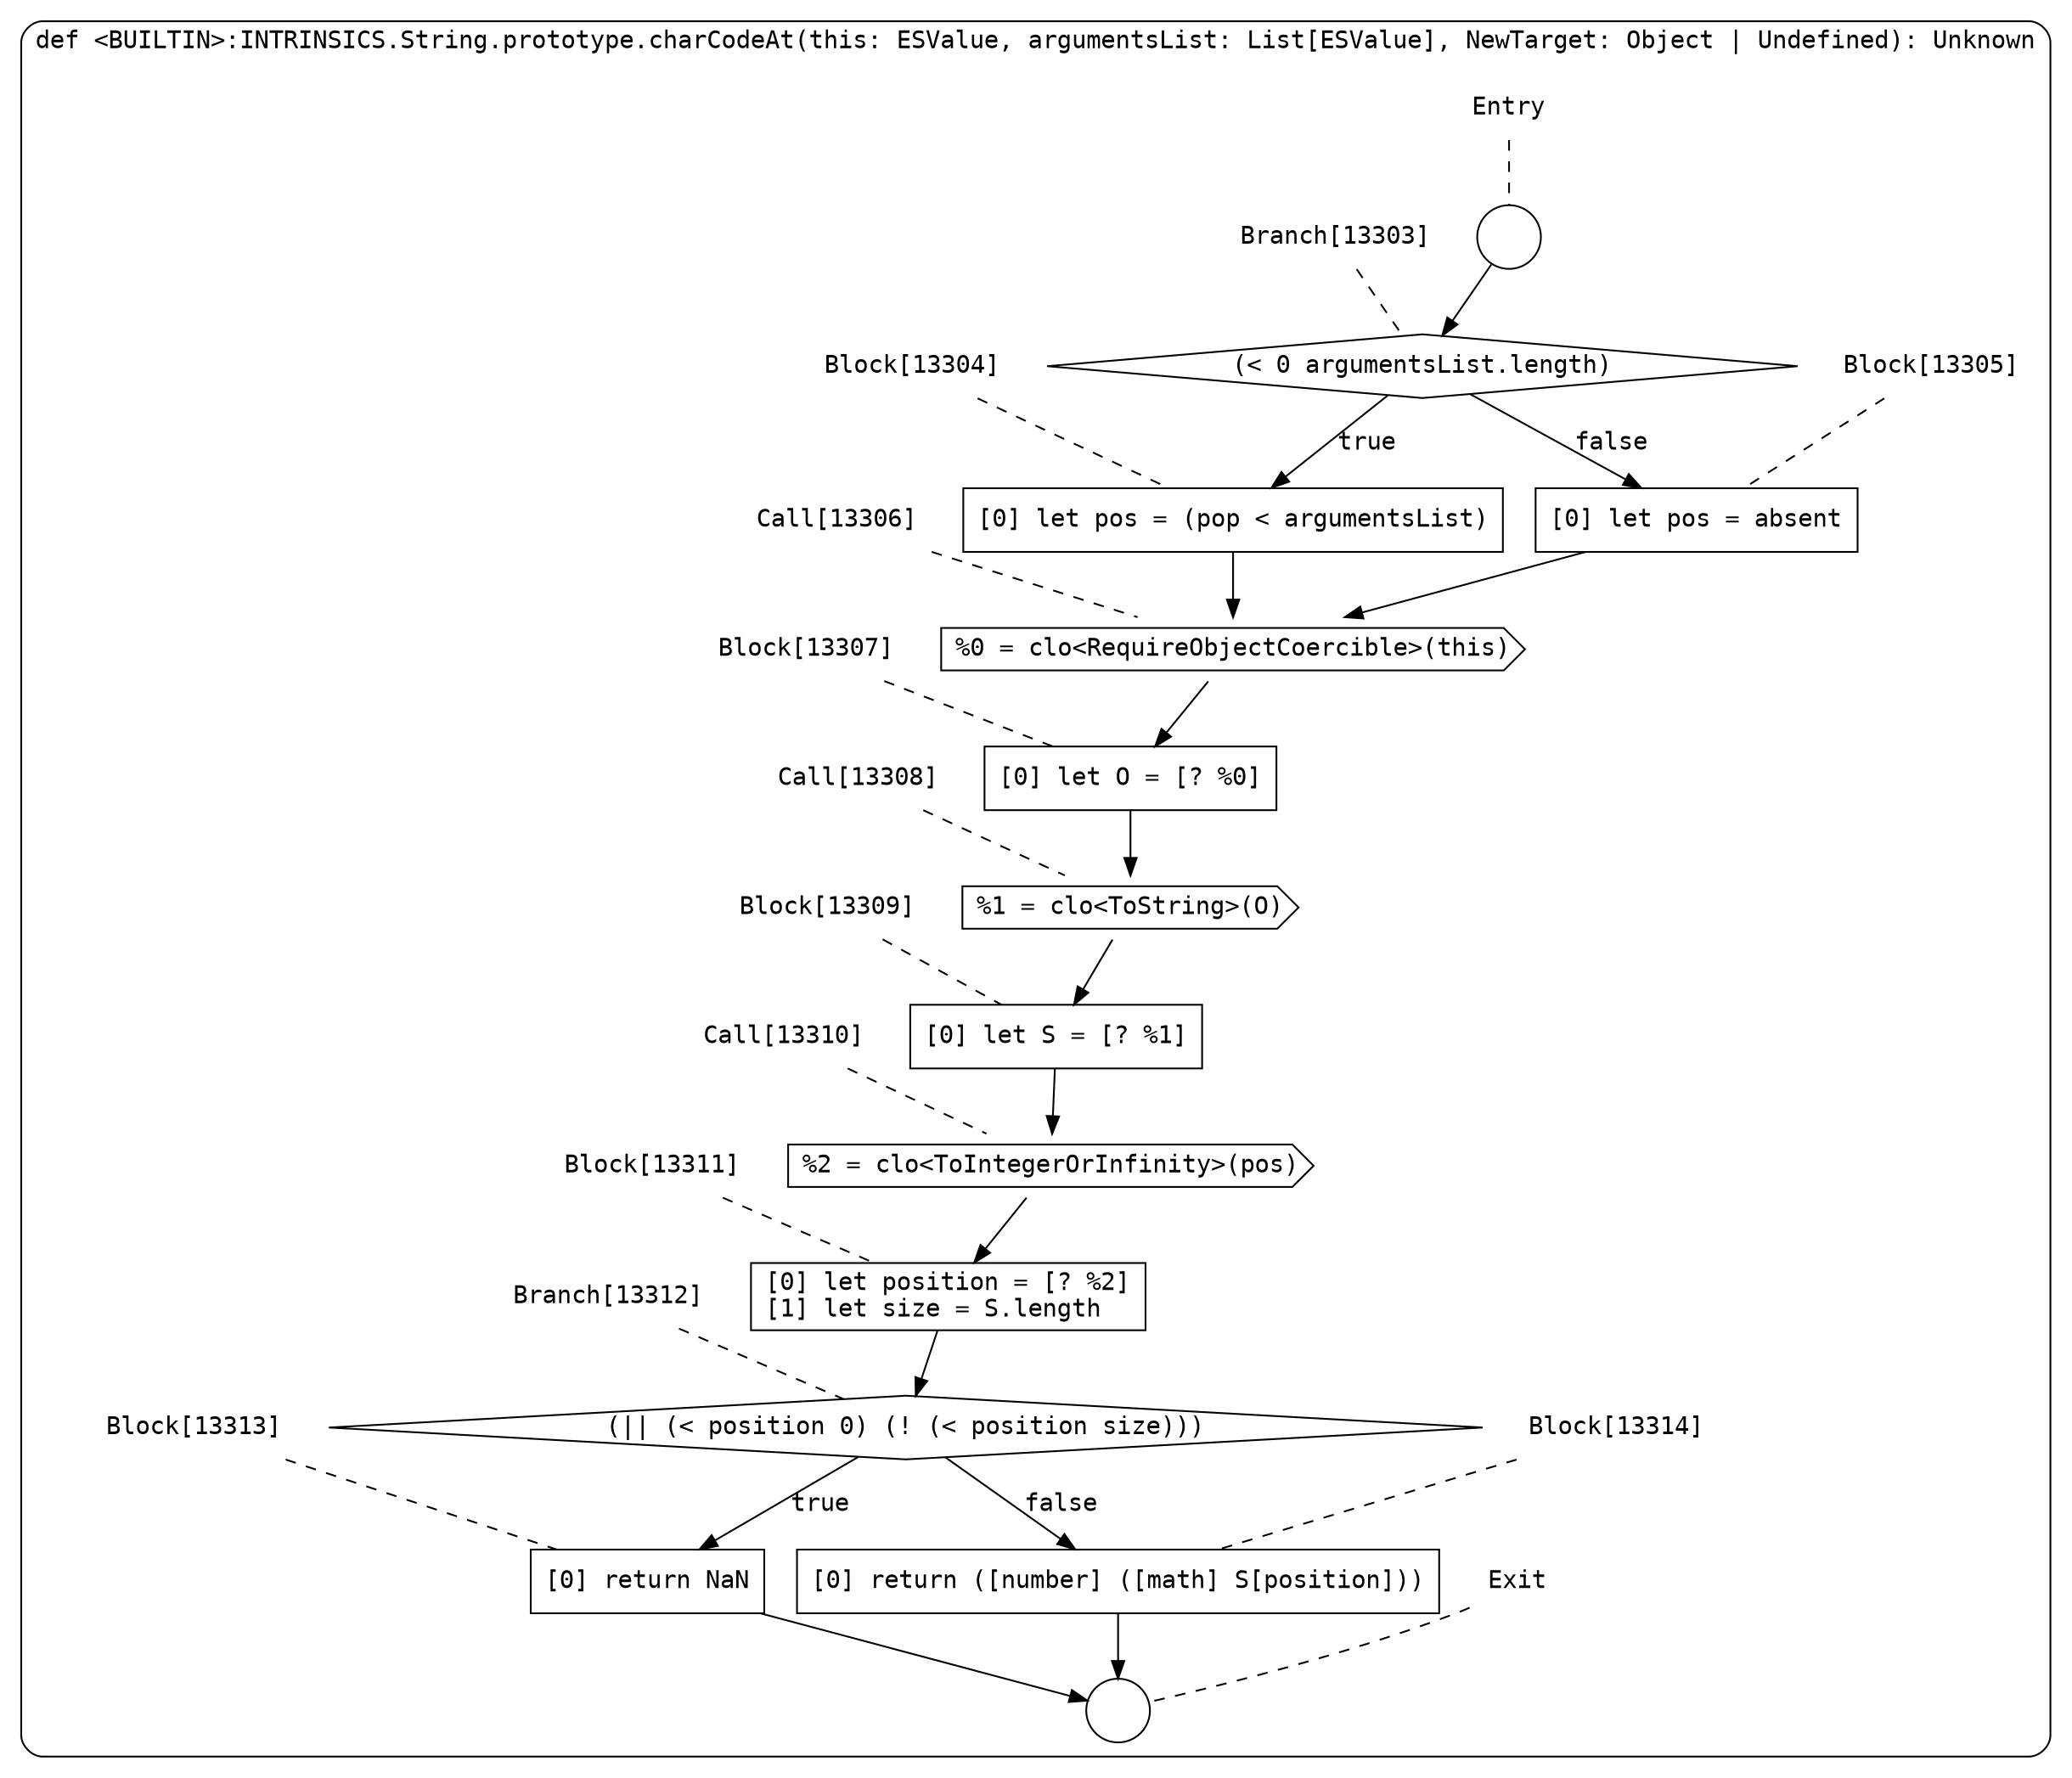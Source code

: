 digraph {
  graph [fontname = "Consolas"]
  node [fontname = "Consolas"]
  edge [fontname = "Consolas"]
  subgraph cluster2170 {
    label = "def <BUILTIN>:INTRINSICS.String.prototype.charCodeAt(this: ESValue, argumentsList: List[ESValue], NewTarget: Object | Undefined): Unknown"
    style = rounded
    cluster2170_entry_name [shape=none, label=<<font color="black">Entry</font>>]
    cluster2170_entry_name -> cluster2170_entry [arrowhead=none, color="black", style=dashed]
    cluster2170_entry [shape=circle label=" " color="black" fillcolor="white" style=filled]
    cluster2170_entry -> node13303 [color="black"]
    cluster2170_exit_name [shape=none, label=<<font color="black">Exit</font>>]
    cluster2170_exit_name -> cluster2170_exit [arrowhead=none, color="black", style=dashed]
    cluster2170_exit [shape=circle label=" " color="black" fillcolor="white" style=filled]
    node13303_name [shape=none, label=<<font color="black">Branch[13303]</font>>]
    node13303_name -> node13303 [arrowhead=none, color="black", style=dashed]
    node13303 [shape=diamond, label=<<font color="black">(&lt; 0 argumentsList.length)</font>> color="black" fillcolor="white", style=filled]
    node13303 -> node13304 [label=<<font color="black">true</font>> color="black"]
    node13303 -> node13305 [label=<<font color="black">false</font>> color="black"]
    node13304_name [shape=none, label=<<font color="black">Block[13304]</font>>]
    node13304_name -> node13304 [arrowhead=none, color="black", style=dashed]
    node13304 [shape=box, label=<<font color="black">[0] let pos = (pop &lt; argumentsList)<BR ALIGN="LEFT"/></font>> color="black" fillcolor="white", style=filled]
    node13304 -> node13306 [color="black"]
    node13305_name [shape=none, label=<<font color="black">Block[13305]</font>>]
    node13305_name -> node13305 [arrowhead=none, color="black", style=dashed]
    node13305 [shape=box, label=<<font color="black">[0] let pos = absent<BR ALIGN="LEFT"/></font>> color="black" fillcolor="white", style=filled]
    node13305 -> node13306 [color="black"]
    node13306_name [shape=none, label=<<font color="black">Call[13306]</font>>]
    node13306_name -> node13306 [arrowhead=none, color="black", style=dashed]
    node13306 [shape=cds, label=<<font color="black">%0 = clo&lt;RequireObjectCoercible&gt;(this)</font>> color="black" fillcolor="white", style=filled]
    node13306 -> node13307 [color="black"]
    node13307_name [shape=none, label=<<font color="black">Block[13307]</font>>]
    node13307_name -> node13307 [arrowhead=none, color="black", style=dashed]
    node13307 [shape=box, label=<<font color="black">[0] let O = [? %0]<BR ALIGN="LEFT"/></font>> color="black" fillcolor="white", style=filled]
    node13307 -> node13308 [color="black"]
    node13308_name [shape=none, label=<<font color="black">Call[13308]</font>>]
    node13308_name -> node13308 [arrowhead=none, color="black", style=dashed]
    node13308 [shape=cds, label=<<font color="black">%1 = clo&lt;ToString&gt;(O)</font>> color="black" fillcolor="white", style=filled]
    node13308 -> node13309 [color="black"]
    node13309_name [shape=none, label=<<font color="black">Block[13309]</font>>]
    node13309_name -> node13309 [arrowhead=none, color="black", style=dashed]
    node13309 [shape=box, label=<<font color="black">[0] let S = [? %1]<BR ALIGN="LEFT"/></font>> color="black" fillcolor="white", style=filled]
    node13309 -> node13310 [color="black"]
    node13310_name [shape=none, label=<<font color="black">Call[13310]</font>>]
    node13310_name -> node13310 [arrowhead=none, color="black", style=dashed]
    node13310 [shape=cds, label=<<font color="black">%2 = clo&lt;ToIntegerOrInfinity&gt;(pos)</font>> color="black" fillcolor="white", style=filled]
    node13310 -> node13311 [color="black"]
    node13311_name [shape=none, label=<<font color="black">Block[13311]</font>>]
    node13311_name -> node13311 [arrowhead=none, color="black", style=dashed]
    node13311 [shape=box, label=<<font color="black">[0] let position = [? %2]<BR ALIGN="LEFT"/>[1] let size = S.length<BR ALIGN="LEFT"/></font>> color="black" fillcolor="white", style=filled]
    node13311 -> node13312 [color="black"]
    node13312_name [shape=none, label=<<font color="black">Branch[13312]</font>>]
    node13312_name -> node13312 [arrowhead=none, color="black", style=dashed]
    node13312 [shape=diamond, label=<<font color="black">(|| (&lt; position 0) (! (&lt; position size)))</font>> color="black" fillcolor="white", style=filled]
    node13312 -> node13313 [label=<<font color="black">true</font>> color="black"]
    node13312 -> node13314 [label=<<font color="black">false</font>> color="black"]
    node13313_name [shape=none, label=<<font color="black">Block[13313]</font>>]
    node13313_name -> node13313 [arrowhead=none, color="black", style=dashed]
    node13313 [shape=box, label=<<font color="black">[0] return NaN<BR ALIGN="LEFT"/></font>> color="black" fillcolor="white", style=filled]
    node13313 -> cluster2170_exit [color="black"]
    node13314_name [shape=none, label=<<font color="black">Block[13314]</font>>]
    node13314_name -> node13314 [arrowhead=none, color="black", style=dashed]
    node13314 [shape=box, label=<<font color="black">[0] return ([number] ([math] S[position]))<BR ALIGN="LEFT"/></font>> color="black" fillcolor="white", style=filled]
    node13314 -> cluster2170_exit [color="black"]
  }
}